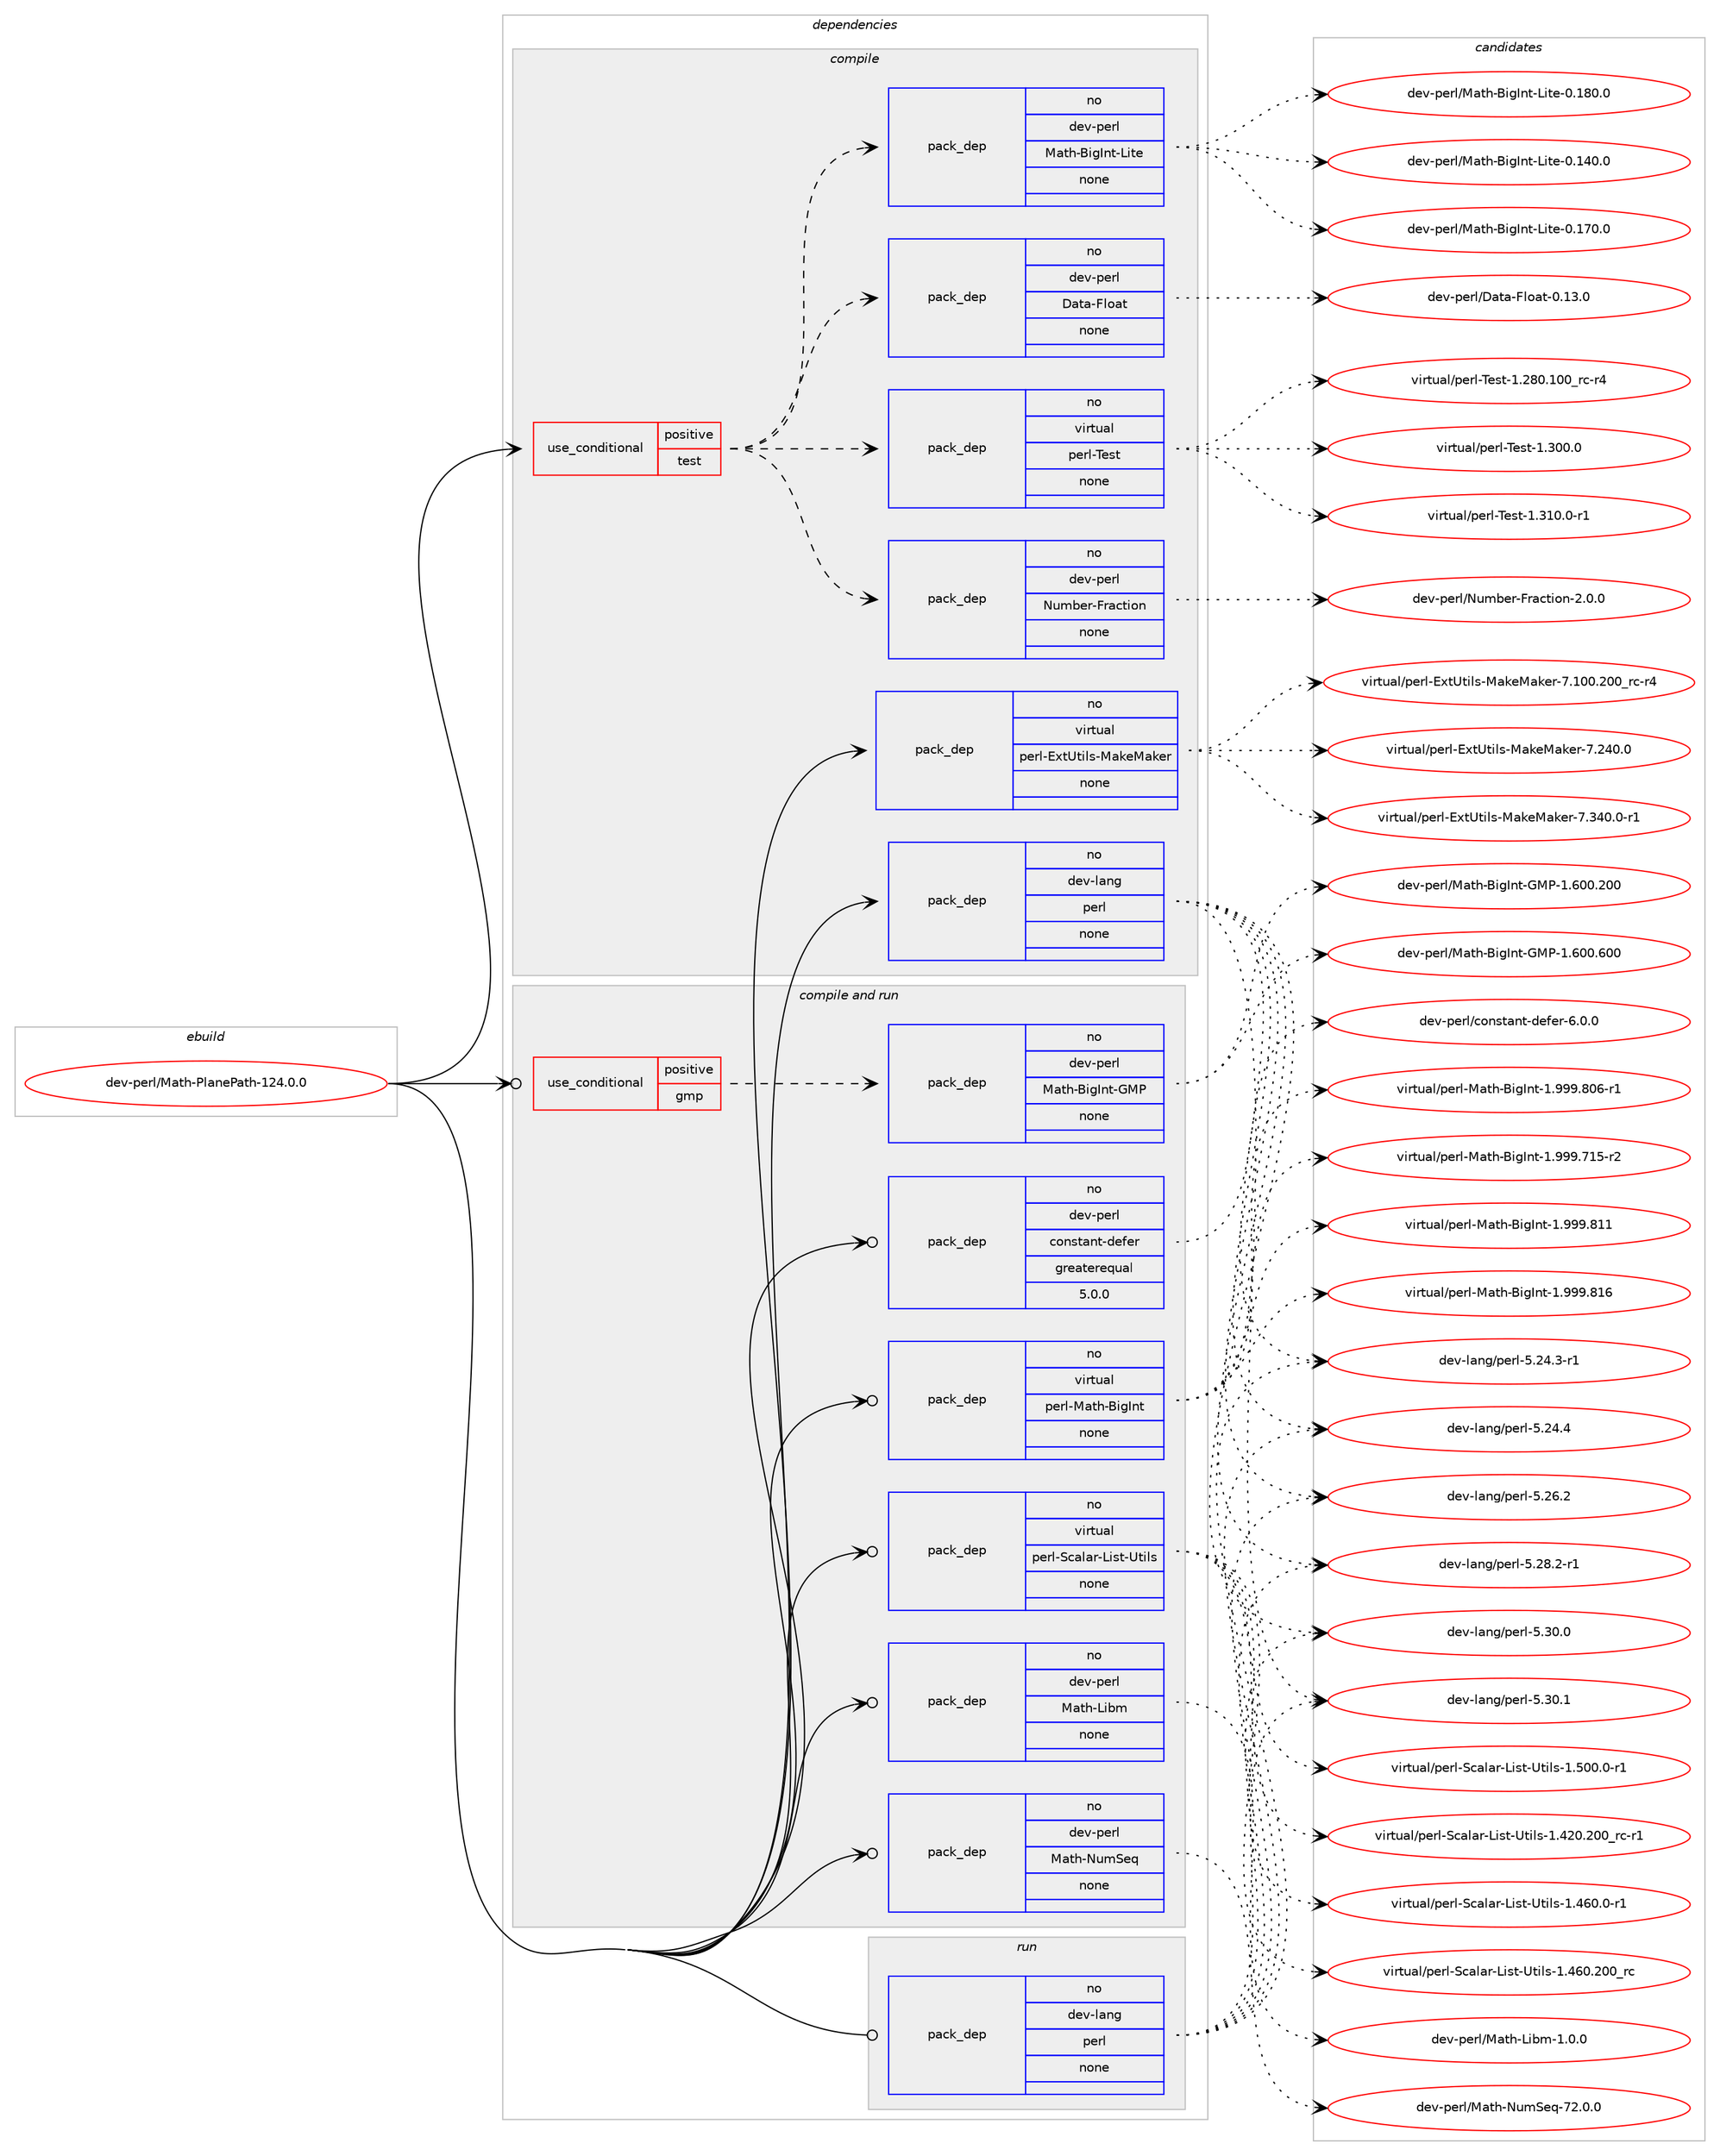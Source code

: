 digraph prolog {

# *************
# Graph options
# *************

newrank=true;
concentrate=true;
compound=true;
graph [rankdir=LR,fontname=Helvetica,fontsize=10,ranksep=1.5];#, ranksep=2.5, nodesep=0.2];
edge  [arrowhead=vee];
node  [fontname=Helvetica,fontsize=10];

# **********
# The ebuild
# **********

subgraph cluster_leftcol {
color=gray;
rank=same;
label=<<i>ebuild</i>>;
id [label="dev-perl/Math-PlanePath-124.0.0", color=red, width=4, href="../dev-perl/Math-PlanePath-124.0.0.svg"];
}

# ****************
# The dependencies
# ****************

subgraph cluster_midcol {
color=gray;
label=<<i>dependencies</i>>;
subgraph cluster_compile {
fillcolor="#eeeeee";
style=filled;
label=<<i>compile</i>>;
subgraph cond133937 {
dependency580997 [label=<<TABLE BORDER="0" CELLBORDER="1" CELLSPACING="0" CELLPADDING="4"><TR><TD ROWSPAN="3" CELLPADDING="10">use_conditional</TD></TR><TR><TD>positive</TD></TR><TR><TD>test</TD></TR></TABLE>>, shape=none, color=red];
subgraph pack435408 {
dependency580998 [label=<<TABLE BORDER="0" CELLBORDER="1" CELLSPACING="0" CELLPADDING="4" WIDTH="220"><TR><TD ROWSPAN="6" CELLPADDING="30">pack_dep</TD></TR><TR><TD WIDTH="110">no</TD></TR><TR><TD>virtual</TD></TR><TR><TD>perl-Test</TD></TR><TR><TD>none</TD></TR><TR><TD></TD></TR></TABLE>>, shape=none, color=blue];
}
dependency580997:e -> dependency580998:w [weight=20,style="dashed",arrowhead="vee"];
subgraph pack435409 {
dependency580999 [label=<<TABLE BORDER="0" CELLBORDER="1" CELLSPACING="0" CELLPADDING="4" WIDTH="220"><TR><TD ROWSPAN="6" CELLPADDING="30">pack_dep</TD></TR><TR><TD WIDTH="110">no</TD></TR><TR><TD>dev-perl</TD></TR><TR><TD>Data-Float</TD></TR><TR><TD>none</TD></TR><TR><TD></TD></TR></TABLE>>, shape=none, color=blue];
}
dependency580997:e -> dependency580999:w [weight=20,style="dashed",arrowhead="vee"];
subgraph pack435410 {
dependency581000 [label=<<TABLE BORDER="0" CELLBORDER="1" CELLSPACING="0" CELLPADDING="4" WIDTH="220"><TR><TD ROWSPAN="6" CELLPADDING="30">pack_dep</TD></TR><TR><TD WIDTH="110">no</TD></TR><TR><TD>dev-perl</TD></TR><TR><TD>Math-BigInt-Lite</TD></TR><TR><TD>none</TD></TR><TR><TD></TD></TR></TABLE>>, shape=none, color=blue];
}
dependency580997:e -> dependency581000:w [weight=20,style="dashed",arrowhead="vee"];
subgraph pack435411 {
dependency581001 [label=<<TABLE BORDER="0" CELLBORDER="1" CELLSPACING="0" CELLPADDING="4" WIDTH="220"><TR><TD ROWSPAN="6" CELLPADDING="30">pack_dep</TD></TR><TR><TD WIDTH="110">no</TD></TR><TR><TD>dev-perl</TD></TR><TR><TD>Number-Fraction</TD></TR><TR><TD>none</TD></TR><TR><TD></TD></TR></TABLE>>, shape=none, color=blue];
}
dependency580997:e -> dependency581001:w [weight=20,style="dashed",arrowhead="vee"];
}
id:e -> dependency580997:w [weight=20,style="solid",arrowhead="vee"];
subgraph pack435412 {
dependency581002 [label=<<TABLE BORDER="0" CELLBORDER="1" CELLSPACING="0" CELLPADDING="4" WIDTH="220"><TR><TD ROWSPAN="6" CELLPADDING="30">pack_dep</TD></TR><TR><TD WIDTH="110">no</TD></TR><TR><TD>dev-lang</TD></TR><TR><TD>perl</TD></TR><TR><TD>none</TD></TR><TR><TD></TD></TR></TABLE>>, shape=none, color=blue];
}
id:e -> dependency581002:w [weight=20,style="solid",arrowhead="vee"];
subgraph pack435413 {
dependency581003 [label=<<TABLE BORDER="0" CELLBORDER="1" CELLSPACING="0" CELLPADDING="4" WIDTH="220"><TR><TD ROWSPAN="6" CELLPADDING="30">pack_dep</TD></TR><TR><TD WIDTH="110">no</TD></TR><TR><TD>virtual</TD></TR><TR><TD>perl-ExtUtils-MakeMaker</TD></TR><TR><TD>none</TD></TR><TR><TD></TD></TR></TABLE>>, shape=none, color=blue];
}
id:e -> dependency581003:w [weight=20,style="solid",arrowhead="vee"];
}
subgraph cluster_compileandrun {
fillcolor="#eeeeee";
style=filled;
label=<<i>compile and run</i>>;
subgraph cond133938 {
dependency581004 [label=<<TABLE BORDER="0" CELLBORDER="1" CELLSPACING="0" CELLPADDING="4"><TR><TD ROWSPAN="3" CELLPADDING="10">use_conditional</TD></TR><TR><TD>positive</TD></TR><TR><TD>gmp</TD></TR></TABLE>>, shape=none, color=red];
subgraph pack435414 {
dependency581005 [label=<<TABLE BORDER="0" CELLBORDER="1" CELLSPACING="0" CELLPADDING="4" WIDTH="220"><TR><TD ROWSPAN="6" CELLPADDING="30">pack_dep</TD></TR><TR><TD WIDTH="110">no</TD></TR><TR><TD>dev-perl</TD></TR><TR><TD>Math-BigInt-GMP</TD></TR><TR><TD>none</TD></TR><TR><TD></TD></TR></TABLE>>, shape=none, color=blue];
}
dependency581004:e -> dependency581005:w [weight=20,style="dashed",arrowhead="vee"];
}
id:e -> dependency581004:w [weight=20,style="solid",arrowhead="odotvee"];
subgraph pack435415 {
dependency581006 [label=<<TABLE BORDER="0" CELLBORDER="1" CELLSPACING="0" CELLPADDING="4" WIDTH="220"><TR><TD ROWSPAN="6" CELLPADDING="30">pack_dep</TD></TR><TR><TD WIDTH="110">no</TD></TR><TR><TD>dev-perl</TD></TR><TR><TD>Math-Libm</TD></TR><TR><TD>none</TD></TR><TR><TD></TD></TR></TABLE>>, shape=none, color=blue];
}
id:e -> dependency581006:w [weight=20,style="solid",arrowhead="odotvee"];
subgraph pack435416 {
dependency581007 [label=<<TABLE BORDER="0" CELLBORDER="1" CELLSPACING="0" CELLPADDING="4" WIDTH="220"><TR><TD ROWSPAN="6" CELLPADDING="30">pack_dep</TD></TR><TR><TD WIDTH="110">no</TD></TR><TR><TD>dev-perl</TD></TR><TR><TD>Math-NumSeq</TD></TR><TR><TD>none</TD></TR><TR><TD></TD></TR></TABLE>>, shape=none, color=blue];
}
id:e -> dependency581007:w [weight=20,style="solid",arrowhead="odotvee"];
subgraph pack435417 {
dependency581008 [label=<<TABLE BORDER="0" CELLBORDER="1" CELLSPACING="0" CELLPADDING="4" WIDTH="220"><TR><TD ROWSPAN="6" CELLPADDING="30">pack_dep</TD></TR><TR><TD WIDTH="110">no</TD></TR><TR><TD>dev-perl</TD></TR><TR><TD>constant-defer</TD></TR><TR><TD>greaterequal</TD></TR><TR><TD>5.0.0</TD></TR></TABLE>>, shape=none, color=blue];
}
id:e -> dependency581008:w [weight=20,style="solid",arrowhead="odotvee"];
subgraph pack435418 {
dependency581009 [label=<<TABLE BORDER="0" CELLBORDER="1" CELLSPACING="0" CELLPADDING="4" WIDTH="220"><TR><TD ROWSPAN="6" CELLPADDING="30">pack_dep</TD></TR><TR><TD WIDTH="110">no</TD></TR><TR><TD>virtual</TD></TR><TR><TD>perl-Math-BigInt</TD></TR><TR><TD>none</TD></TR><TR><TD></TD></TR></TABLE>>, shape=none, color=blue];
}
id:e -> dependency581009:w [weight=20,style="solid",arrowhead="odotvee"];
subgraph pack435419 {
dependency581010 [label=<<TABLE BORDER="0" CELLBORDER="1" CELLSPACING="0" CELLPADDING="4" WIDTH="220"><TR><TD ROWSPAN="6" CELLPADDING="30">pack_dep</TD></TR><TR><TD WIDTH="110">no</TD></TR><TR><TD>virtual</TD></TR><TR><TD>perl-Scalar-List-Utils</TD></TR><TR><TD>none</TD></TR><TR><TD></TD></TR></TABLE>>, shape=none, color=blue];
}
id:e -> dependency581010:w [weight=20,style="solid",arrowhead="odotvee"];
}
subgraph cluster_run {
fillcolor="#eeeeee";
style=filled;
label=<<i>run</i>>;
subgraph pack435420 {
dependency581011 [label=<<TABLE BORDER="0" CELLBORDER="1" CELLSPACING="0" CELLPADDING="4" WIDTH="220"><TR><TD ROWSPAN="6" CELLPADDING="30">pack_dep</TD></TR><TR><TD WIDTH="110">no</TD></TR><TR><TD>dev-lang</TD></TR><TR><TD>perl</TD></TR><TR><TD>none</TD></TR><TR><TD></TD></TR></TABLE>>, shape=none, color=blue];
}
id:e -> dependency581011:w [weight=20,style="solid",arrowhead="odot"];
}
}

# **************
# The candidates
# **************

subgraph cluster_choices {
rank=same;
color=gray;
label=<<i>candidates</i>>;

subgraph choice435408 {
color=black;
nodesep=1;
choice118105114116117971084711210111410845841011151164549465056484649484895114994511452 [label="virtual/perl-Test-1.280.100_rc-r4", color=red, width=4,href="../virtual/perl-Test-1.280.100_rc-r4.svg"];
choice118105114116117971084711210111410845841011151164549465148484648 [label="virtual/perl-Test-1.300.0", color=red, width=4,href="../virtual/perl-Test-1.300.0.svg"];
choice1181051141161179710847112101114108458410111511645494651494846484511449 [label="virtual/perl-Test-1.310.0-r1", color=red, width=4,href="../virtual/perl-Test-1.310.0-r1.svg"];
dependency580998:e -> choice118105114116117971084711210111410845841011151164549465056484649484895114994511452:w [style=dotted,weight="100"];
dependency580998:e -> choice118105114116117971084711210111410845841011151164549465148484648:w [style=dotted,weight="100"];
dependency580998:e -> choice1181051141161179710847112101114108458410111511645494651494846484511449:w [style=dotted,weight="100"];
}
subgraph choice435409 {
color=black;
nodesep=1;
choice100101118451121011141084768971169745701081119711645484649514648 [label="dev-perl/Data-Float-0.13.0", color=red, width=4,href="../dev-perl/Data-Float-0.13.0.svg"];
dependency580999:e -> choice100101118451121011141084768971169745701081119711645484649514648:w [style=dotted,weight="100"];
}
subgraph choice435410 {
color=black;
nodesep=1;
choice1001011184511210111410847779711610445661051037311011645761051161014548464952484648 [label="dev-perl/Math-BigInt-Lite-0.140.0", color=red, width=4,href="../dev-perl/Math-BigInt-Lite-0.140.0.svg"];
choice1001011184511210111410847779711610445661051037311011645761051161014548464955484648 [label="dev-perl/Math-BigInt-Lite-0.170.0", color=red, width=4,href="../dev-perl/Math-BigInt-Lite-0.170.0.svg"];
choice1001011184511210111410847779711610445661051037311011645761051161014548464956484648 [label="dev-perl/Math-BigInt-Lite-0.180.0", color=red, width=4,href="../dev-perl/Math-BigInt-Lite-0.180.0.svg"];
dependency581000:e -> choice1001011184511210111410847779711610445661051037311011645761051161014548464952484648:w [style=dotted,weight="100"];
dependency581000:e -> choice1001011184511210111410847779711610445661051037311011645761051161014548464955484648:w [style=dotted,weight="100"];
dependency581000:e -> choice1001011184511210111410847779711610445661051037311011645761051161014548464956484648:w [style=dotted,weight="100"];
}
subgraph choice435411 {
color=black;
nodesep=1;
choice1001011184511210111410847781171099810111445701149799116105111110455046484648 [label="dev-perl/Number-Fraction-2.0.0", color=red, width=4,href="../dev-perl/Number-Fraction-2.0.0.svg"];
dependency581001:e -> choice1001011184511210111410847781171099810111445701149799116105111110455046484648:w [style=dotted,weight="100"];
}
subgraph choice435412 {
color=black;
nodesep=1;
choice100101118451089711010347112101114108455346505246514511449 [label="dev-lang/perl-5.24.3-r1", color=red, width=4,href="../dev-lang/perl-5.24.3-r1.svg"];
choice10010111845108971101034711210111410845534650524652 [label="dev-lang/perl-5.24.4", color=red, width=4,href="../dev-lang/perl-5.24.4.svg"];
choice10010111845108971101034711210111410845534650544650 [label="dev-lang/perl-5.26.2", color=red, width=4,href="../dev-lang/perl-5.26.2.svg"];
choice100101118451089711010347112101114108455346505646504511449 [label="dev-lang/perl-5.28.2-r1", color=red, width=4,href="../dev-lang/perl-5.28.2-r1.svg"];
choice10010111845108971101034711210111410845534651484648 [label="dev-lang/perl-5.30.0", color=red, width=4,href="../dev-lang/perl-5.30.0.svg"];
choice10010111845108971101034711210111410845534651484649 [label="dev-lang/perl-5.30.1", color=red, width=4,href="../dev-lang/perl-5.30.1.svg"];
dependency581002:e -> choice100101118451089711010347112101114108455346505246514511449:w [style=dotted,weight="100"];
dependency581002:e -> choice10010111845108971101034711210111410845534650524652:w [style=dotted,weight="100"];
dependency581002:e -> choice10010111845108971101034711210111410845534650544650:w [style=dotted,weight="100"];
dependency581002:e -> choice100101118451089711010347112101114108455346505646504511449:w [style=dotted,weight="100"];
dependency581002:e -> choice10010111845108971101034711210111410845534651484648:w [style=dotted,weight="100"];
dependency581002:e -> choice10010111845108971101034711210111410845534651484649:w [style=dotted,weight="100"];
}
subgraph choice435413 {
color=black;
nodesep=1;
choice118105114116117971084711210111410845691201168511610510811545779710710177971071011144555464948484650484895114994511452 [label="virtual/perl-ExtUtils-MakeMaker-7.100.200_rc-r4", color=red, width=4,href="../virtual/perl-ExtUtils-MakeMaker-7.100.200_rc-r4.svg"];
choice118105114116117971084711210111410845691201168511610510811545779710710177971071011144555465052484648 [label="virtual/perl-ExtUtils-MakeMaker-7.240.0", color=red, width=4,href="../virtual/perl-ExtUtils-MakeMaker-7.240.0.svg"];
choice1181051141161179710847112101114108456912011685116105108115457797107101779710710111445554651524846484511449 [label="virtual/perl-ExtUtils-MakeMaker-7.340.0-r1", color=red, width=4,href="../virtual/perl-ExtUtils-MakeMaker-7.340.0-r1.svg"];
dependency581003:e -> choice118105114116117971084711210111410845691201168511610510811545779710710177971071011144555464948484650484895114994511452:w [style=dotted,weight="100"];
dependency581003:e -> choice118105114116117971084711210111410845691201168511610510811545779710710177971071011144555465052484648:w [style=dotted,weight="100"];
dependency581003:e -> choice1181051141161179710847112101114108456912011685116105108115457797107101779710710111445554651524846484511449:w [style=dotted,weight="100"];
}
subgraph choice435414 {
color=black;
nodesep=1;
choice100101118451121011141084777971161044566105103731101164571778045494654484846504848 [label="dev-perl/Math-BigInt-GMP-1.600.200", color=red, width=4,href="../dev-perl/Math-BigInt-GMP-1.600.200.svg"];
choice100101118451121011141084777971161044566105103731101164571778045494654484846544848 [label="dev-perl/Math-BigInt-GMP-1.600.600", color=red, width=4,href="../dev-perl/Math-BigInt-GMP-1.600.600.svg"];
dependency581005:e -> choice100101118451121011141084777971161044566105103731101164571778045494654484846504848:w [style=dotted,weight="100"];
dependency581005:e -> choice100101118451121011141084777971161044566105103731101164571778045494654484846544848:w [style=dotted,weight="100"];
}
subgraph choice435415 {
color=black;
nodesep=1;
choice10010111845112101114108477797116104457610598109454946484648 [label="dev-perl/Math-Libm-1.0.0", color=red, width=4,href="../dev-perl/Math-Libm-1.0.0.svg"];
dependency581006:e -> choice10010111845112101114108477797116104457610598109454946484648:w [style=dotted,weight="100"];
}
subgraph choice435416 {
color=black;
nodesep=1;
choice1001011184511210111410847779711610445781171098310111345555046484648 [label="dev-perl/Math-NumSeq-72.0.0", color=red, width=4,href="../dev-perl/Math-NumSeq-72.0.0.svg"];
dependency581007:e -> choice1001011184511210111410847779711610445781171098310111345555046484648:w [style=dotted,weight="100"];
}
subgraph choice435417 {
color=black;
nodesep=1;
choice1001011184511210111410847991111101151169711011645100101102101114455446484648 [label="dev-perl/constant-defer-6.0.0", color=red, width=4,href="../dev-perl/constant-defer-6.0.0.svg"];
dependency581008:e -> choice1001011184511210111410847991111101151169711011645100101102101114455446484648:w [style=dotted,weight="100"];
}
subgraph choice435418 {
color=black;
nodesep=1;
choice1181051141161179710847112101114108457797116104456610510373110116454946575757465549534511450 [label="virtual/perl-Math-BigInt-1.999.715-r2", color=red, width=4,href="../virtual/perl-Math-BigInt-1.999.715-r2.svg"];
choice1181051141161179710847112101114108457797116104456610510373110116454946575757465648544511449 [label="virtual/perl-Math-BigInt-1.999.806-r1", color=red, width=4,href="../virtual/perl-Math-BigInt-1.999.806-r1.svg"];
choice118105114116117971084711210111410845779711610445661051037311011645494657575746564949 [label="virtual/perl-Math-BigInt-1.999.811", color=red, width=4,href="../virtual/perl-Math-BigInt-1.999.811.svg"];
choice118105114116117971084711210111410845779711610445661051037311011645494657575746564954 [label="virtual/perl-Math-BigInt-1.999.816", color=red, width=4,href="../virtual/perl-Math-BigInt-1.999.816.svg"];
dependency581009:e -> choice1181051141161179710847112101114108457797116104456610510373110116454946575757465549534511450:w [style=dotted,weight="100"];
dependency581009:e -> choice1181051141161179710847112101114108457797116104456610510373110116454946575757465648544511449:w [style=dotted,weight="100"];
dependency581009:e -> choice118105114116117971084711210111410845779711610445661051037311011645494657575746564949:w [style=dotted,weight="100"];
dependency581009:e -> choice118105114116117971084711210111410845779711610445661051037311011645494657575746564954:w [style=dotted,weight="100"];
}
subgraph choice435419 {
color=black;
nodesep=1;
choice11810511411611797108471121011141084583999710897114457610511511645851161051081154549465250484650484895114994511449 [label="virtual/perl-Scalar-List-Utils-1.420.200_rc-r1", color=red, width=4,href="../virtual/perl-Scalar-List-Utils-1.420.200_rc-r1.svg"];
choice118105114116117971084711210111410845839997108971144576105115116458511610510811545494652544846484511449 [label="virtual/perl-Scalar-List-Utils-1.460.0-r1", color=red, width=4,href="../virtual/perl-Scalar-List-Utils-1.460.0-r1.svg"];
choice1181051141161179710847112101114108458399971089711445761051151164585116105108115454946525448465048489511499 [label="virtual/perl-Scalar-List-Utils-1.460.200_rc", color=red, width=4,href="../virtual/perl-Scalar-List-Utils-1.460.200_rc.svg"];
choice118105114116117971084711210111410845839997108971144576105115116458511610510811545494653484846484511449 [label="virtual/perl-Scalar-List-Utils-1.500.0-r1", color=red, width=4,href="../virtual/perl-Scalar-List-Utils-1.500.0-r1.svg"];
dependency581010:e -> choice11810511411611797108471121011141084583999710897114457610511511645851161051081154549465250484650484895114994511449:w [style=dotted,weight="100"];
dependency581010:e -> choice118105114116117971084711210111410845839997108971144576105115116458511610510811545494652544846484511449:w [style=dotted,weight="100"];
dependency581010:e -> choice1181051141161179710847112101114108458399971089711445761051151164585116105108115454946525448465048489511499:w [style=dotted,weight="100"];
dependency581010:e -> choice118105114116117971084711210111410845839997108971144576105115116458511610510811545494653484846484511449:w [style=dotted,weight="100"];
}
subgraph choice435420 {
color=black;
nodesep=1;
choice100101118451089711010347112101114108455346505246514511449 [label="dev-lang/perl-5.24.3-r1", color=red, width=4,href="../dev-lang/perl-5.24.3-r1.svg"];
choice10010111845108971101034711210111410845534650524652 [label="dev-lang/perl-5.24.4", color=red, width=4,href="../dev-lang/perl-5.24.4.svg"];
choice10010111845108971101034711210111410845534650544650 [label="dev-lang/perl-5.26.2", color=red, width=4,href="../dev-lang/perl-5.26.2.svg"];
choice100101118451089711010347112101114108455346505646504511449 [label="dev-lang/perl-5.28.2-r1", color=red, width=4,href="../dev-lang/perl-5.28.2-r1.svg"];
choice10010111845108971101034711210111410845534651484648 [label="dev-lang/perl-5.30.0", color=red, width=4,href="../dev-lang/perl-5.30.0.svg"];
choice10010111845108971101034711210111410845534651484649 [label="dev-lang/perl-5.30.1", color=red, width=4,href="../dev-lang/perl-5.30.1.svg"];
dependency581011:e -> choice100101118451089711010347112101114108455346505246514511449:w [style=dotted,weight="100"];
dependency581011:e -> choice10010111845108971101034711210111410845534650524652:w [style=dotted,weight="100"];
dependency581011:e -> choice10010111845108971101034711210111410845534650544650:w [style=dotted,weight="100"];
dependency581011:e -> choice100101118451089711010347112101114108455346505646504511449:w [style=dotted,weight="100"];
dependency581011:e -> choice10010111845108971101034711210111410845534651484648:w [style=dotted,weight="100"];
dependency581011:e -> choice10010111845108971101034711210111410845534651484649:w [style=dotted,weight="100"];
}
}

}
